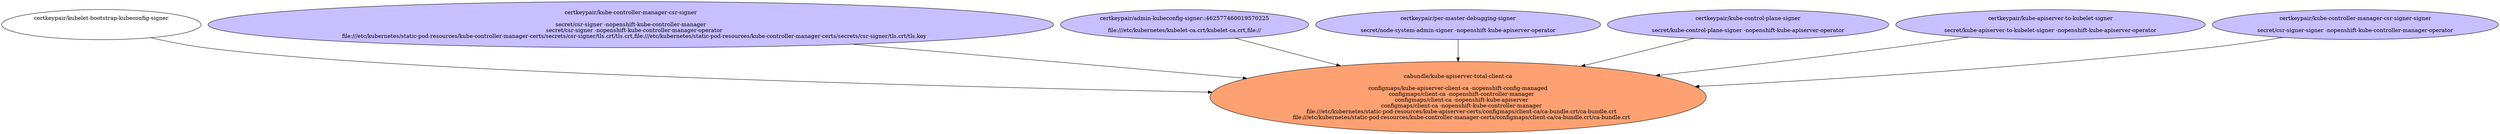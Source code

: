 digraph "Local Certificate" {
  // Node definitions.
  0 [
    label="certkeypair/kubelet-bootstrap-kubeconfig-signer\n\n\n"
    style=filled
    fillcolor=white
  ];
  1 [
    label="certkeypair/kube-controller-manager-csr-signer\n\nsecret/csr-signer -nopenshift-kube-controller-manager\n    secret/csr-signer -nopenshift-kube-controller-manager-operator\n    file:///etc/kubernetes/static-pod-resources/kube-controller-manager-certs/secrets/csr-signer/tls.crt/tls.crt,file:///etc/kubernetes/static-pod-resources/kube-controller-manager-certs/secrets/csr-signer/tls.crt/tls.key\n"
    style=filled
    fillcolor="#c7bfff"
  ];
  2 [
    label="certkeypair/admin-kubeconfig-signer::462577460019570225\n\nfile:///etc/kubernetes/kubelet-ca.crt/kubelet-ca.crt,file://\n"
    style=filled
    fillcolor="#c7bfff"
  ];
  3 [
    label="certkeypair/per-master-debugging-signer\n\nsecret/node-system-admin-signer -nopenshift-kube-apiserver-operator\n"
    style=filled
    fillcolor="#c7bfff"
  ];
  5 [
    label="certkeypair/kube-control-plane-signer\n\nsecret/kube-control-plane-signer -nopenshift-kube-apiserver-operator\n"
    style=filled
    fillcolor="#c7bfff"
  ];
  10 [
    label="certkeypair/kube-apiserver-to-kubelet-signer\n\nsecret/kube-apiserver-to-kubelet-signer -nopenshift-kube-apiserver-operator\n"
    style=filled
    fillcolor="#c7bfff"
  ];
  12 [
    label="certkeypair/kube-controller-manager-csr-signer-signer\n\nsecret/csr-signer-signer -nopenshift-kube-controller-manager-operator\n"
    style=filled
    fillcolor="#c7bfff"
  ];
  16 [
    label="cabundle/kube-apiserver-total-client-ca\n\nconfigmaps/kube-apiserver-client-ca -nopenshift-config-managed\n    configmaps/client-ca -nopenshift-controller-manager\n    configmaps/client-ca -nopenshift-kube-apiserver\n    configmaps/client-ca -nopenshift-kube-controller-manager\n    file:///etc/kubernetes/static-pod-resources/kube-apiserver-certs/configmaps/client-ca/ca-bundle.crt/ca-bundle.crt\n    file:///etc/kubernetes/static-pod-resources/kube-controller-manager-certs/configmaps/client-ca/ca-bundle.crt/ca-bundle.crt\n"
    style=filled
    fillcolor="#fda172"
  ];

  // Edge definitions.
  0 -> 16;
  1 -> 16;
  2 -> 16;
  3 -> 16;
  5 -> 16;
  10 -> 16;
  12 -> 16;
}